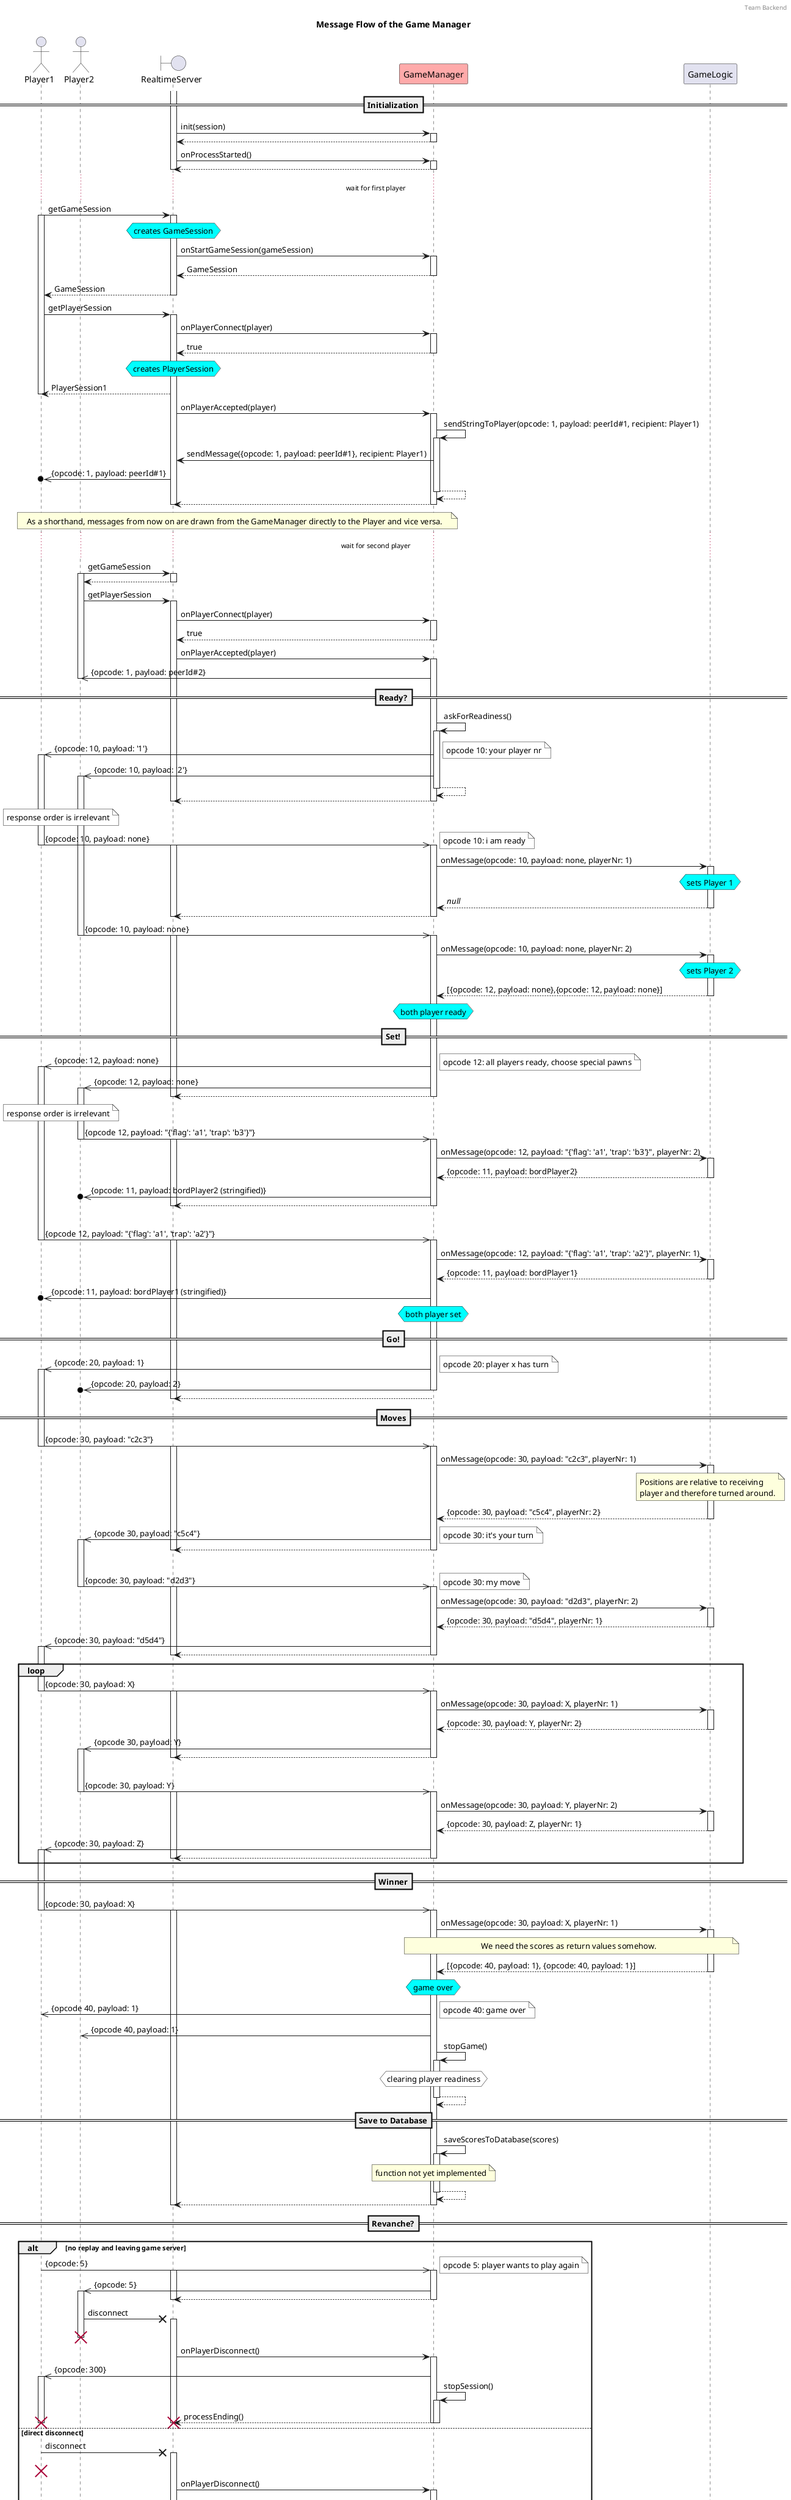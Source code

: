 @startuml

header Team Backend
title Message Flow of the Game Manager
footer Last edited at 18th December 2020.

actor Player1
actor Player2
boundary RealtimeServer
participant GameManager #FFAAAA

==Initialization==

activate RealtimeServer
RealtimeServer -> GameManager ++: init(session)
return
RealtimeServer -> GameManager ++: onProcessStarted()
return
deactivate RealtimeServer

...wait for first player...

Player1 -> RealtimeServer++: getGameSession
activate Player1
hnote over RealtimeServer #aqua: creates GameSession
RealtimeServer -> GameManager ++: onStartGameSession(gameSession)
return GameSession
return GameSession

Player1 -> RealtimeServer++: getPlayerSession
RealtimeServer -> GameManager ++: onPlayerConnect(player)
return true

hnote over RealtimeServer #aqua: creates PlayerSession
RealtimeServer --> Player1: PlayerSession1
deactivate Player1

RealtimeServer -> GameManager ++: onPlayerAccepted(player)
GameManager -> GameManager++: sendStringToPlayer(opcode: 1, payload: peerId#1, recipient: Player1)
GameManager -> RealtimeServer: sendMessage({opcode: 1, payload: peerId#1}, recipient: Player1)
RealtimeServer ->>o Player1: {opcode: 1, payload: peerId#1}
deactivate Player1
GameManager --> GameManager--
GameManager --> RealtimeServer--
deactivate RealtimeServer

note over Player1, GameManager
    As a shorthand, messages from now on are drawn from the GameManager directly to the Player and vice versa.
end note

...wait for second player...

Player2 -> RealtimeServer ++: getGameSession
activate Player2
return
Player2 -> RealtimeServer ++: getPlayerSession
RealtimeServer -> GameManager ++: onPlayerConnect(player)
return true
RealtimeServer -> GameManager ++: onPlayerAccepted(player)
GameManager ->> Player2: {opcode: 1, payload: peerId#2}
deactivate Player2


==Ready?==

GameManager -> GameManager++: askForReadiness()

GameManager->>Player1 ++: {opcode: 10, payload: '1'}
note right #white: opcode 10: your player nr
GameManager->>Player2 ++: {opcode: 10, payload: '2'}
GameManager --> GameManager --
GameManager-->RealtimeServer--
deactivate RealtimeServer

note over Player1, Player2 #white: response order is irrelevant

Player1->>GameManager: {opcode: 10, payload: none}
deactivate Player1
activate RealtimeServer
activate GameManager
note right #white: opcode 10: i am ready
GameManager->GameLogic++: onMessage(opcode: 10, payload: none, playerNr: 1)
hnote over GameLogic #aqua: sets Player 1
return <i>null</i>
GameManager --> RealtimeServer --
deactivate RealtimeServer

Player2->>GameManager: {opcode: 10, payload: none}
deactivate Player2
activate RealtimeServer
activate GameManager
GameManager->GameLogic ++: onMessage(opcode: 10, payload: none, playerNr: 2)
hnote over GameLogic #aqua: sets Player 2
return [{opcode: 12, payload: none},{opcode: 12, payload: none}]

hnote over GameManager #aqua: both player ready


==Set!==

GameManager->>Player1++: {opcode: 12, payload: none}
note right #white: opcode 12: all players ready, choose special pawns
GameManager->>Player2++: {opcode: 12, payload: none}
GameManager --> RealtimeServer --
deactivate RealtimeServer

note over Player1, Player2 #white: response order is irrelevant

Player2->>GameManager--: {opcode 12, payload: "{'flag': 'a1', 'trap': 'b3'}"}
activate RealtimeServer
activate GameManager
GameManager->GameLogic++: onMessage(opcode: 12, payload: "{'flag': 'a1', 'trap': 'b3'}", playerNr: 2)
return {opcode: 11, payload: bordPlayer2}
GameManager ->>o Player2 : {opcode: 11, payload: bordPlayer2 (stringified)}
GameManager --> RealtimeServer --
deactivate RealtimeServer

|||

Player1->>GameManager--: {opcode 12, payload: "{'flag': 'a1', 'trap': 'a2'}"}
activate RealtimeServer
activate GameManager
GameManager->GameLogic++: onMessage(opcode: 12, payload: "{'flag': 'a1', 'trap': 'a2'}", playerNr: 1)
return {opcode: 11, payload: bordPlayer1}
GameManager ->>o Player1: {opcode: 11, payload: bordPlayer1 (stringified)}

hnote over GameManager #aqua: both player set


==Go!==

GameManager->>Player1++: {opcode: 20, payload: 1}
note right #white: opcode 20: player x has turn
GameManager ->>o Player2 --: {opcode: 20, payload: 2}
GameManager --> RealtimeServer
deactivate RealtimeServer


==Moves==

Player1 ->> GameManager -- : {opcode: 30, payload: "c2c3"}
activate RealtimeServer
activate GameManager
GameManager -> GameLogic ++ : onMessage(opcode: 30, payload: "c2c3", playerNr: 1)

note over GameLogic
    Positions are relative to receiving
    player and therefore turned around.
end note

return {opcode: 30, payload: "c5c4", playerNr: 2}
GameManager->>Player2 ++: {opcode 30, payload: "c5c4"}
note right #white: opcode 30: it's your turn
GameManager --> RealtimeServer --
deactivate RealtimeServer

|||

Player2 ->> GameManager -- : {opcode: 30, payload: "d2d3"}
note right #white: opcode 30: my move
activate RealtimeServer
activate GameManager
GameManager -> GameLogic ++: onMessage(opcode: 30, payload: "d2d3", playerNr: 2)
return {opcode: 30, payload: "d5d4", playerNr: 1}
GameManager ->> Player1++: {opcode: 30, payload: "d5d4"}
GameManager --> RealtimeServer --
deactivate RealtimeServer


loop

Player1 ->> GameManager -- : {opcode: 30, payload: X}
activate RealtimeServer
activate GameManager
GameManager -> GameLogic ++ : onMessage(opcode: 30, payload: X, playerNr: 1)


return {opcode: 30, payload: Y, playerNr: 2}
GameManager->>Player2 ++: {opcode 30, payload: Y}
GameManager --> RealtimeServer --
deactivate RealtimeServer

|||

Player2 ->> GameManager -- : {opcode: 30, payload: Y}
activate RealtimeServer
activate GameManager
GameManager -> GameLogic ++: onMessage(opcode: 30, payload: Y, playerNr: 2)
return {opcode: 30, payload: Z, playerNr: 1}
GameManager ->> Player1++: {opcode: 30, payload: Z}
GameManager --> RealtimeServer --
deactivate RealtimeServer

end loop


==Winner==

Player1 ->> GameManager -- : {opcode: 30, payload: X}
activate RealtimeServer
activate GameManager
GameManager -> GameLogic ++ : onMessage(opcode: 30, payload: X, playerNr: 1)
note over GameManager, GameLogic: We need the scores as return values somehow.
return [{opcode: 40, payload: 1}, {opcode: 40, payload: 1}]
hnote over GameManager #aqua: game over
GameManager->>Player1: {opcode 40, payload: 1}
note right #white: opcode 40: game over
GameManager->>Player2: {opcode 40, payload: 1}
GameManager -> GameManager++: stopGame()
hnote over GameManager #white: clearing player readiness
return


==Save to Database==

GameManager -> GameManager++: saveScoresToDatabase(scores)
note over GameManager: function not yet implemented
return
GameManager --> RealtimeServer --
deactivate RealtimeServer

==Revanche?==

alt no replay and leaving game server

Player1 ->> GameManager ++ : {opcode: 5}
activate RealtimeServer
note right #white: opcode 5: player wants to play again
GameManager ->> Player2++ : {opcode: 5}
GameManager --> RealtimeServer --
deactivate RealtimeServer

Player2 -x RealtimeServer ++ : disconnect
destroy Player2
RealtimeServer -> GameManager ++ : onPlayerDisconnect()
GameManager ->> Player1 ++: {opcode: 300}
GameManager -> GameManager++: stopSession()
GameManager --> RealtimeServer-- : processEnding()
deactivate GameManager
destroy RealtimeServer
destroy Player1

else direct disconnect

Player1 -x RealtimeServer ++ : disconnect
destroy Player1
RealtimeServer -> GameManager ++ : onPlayerDisconnect()
GameManager ->> Player2 ++: {opcode: 300}
GameManager -> GameManager++: stopSession()
GameManager --> RealtimeServer-- : processEnding()
deactivate GameManager
destroy RealtimeServer
destroy Player2

else play again

Player2 o->> GameManager ++: {opcode: 5}
activate RealtimeServer
GameManager ->> Player1 ++: {opcode: 5}
GameManager --> RealtimeServer --
deactivate RealtimeServer

Player1 ->> GameManager ++: {opcode: 5}
activate RealtimeServer
hnote over GameManager #aqua: both player want to play again

ref over RealtimeServer, GameManager: Continue with section "Ready?".

end alt

@enduml
